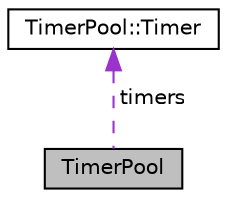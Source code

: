 digraph "TimerPool"
{
  edge [fontname="Helvetica",fontsize="10",labelfontname="Helvetica",labelfontsize="10"];
  node [fontname="Helvetica",fontsize="10",shape=record];
  Node1 [label="TimerPool",height=0.2,width=0.4,color="black", fillcolor="grey75", style="filled", fontcolor="black"];
  Node2 -> Node1 [dir="back",color="darkorchid3",fontsize="10",style="dashed",label=" timers" ,fontname="Helvetica"];
  Node2 [label="TimerPool::Timer",height=0.2,width=0.4,color="black", fillcolor="white", style="filled",URL="$struct_timer_pool_1_1_timer.html"];
}
